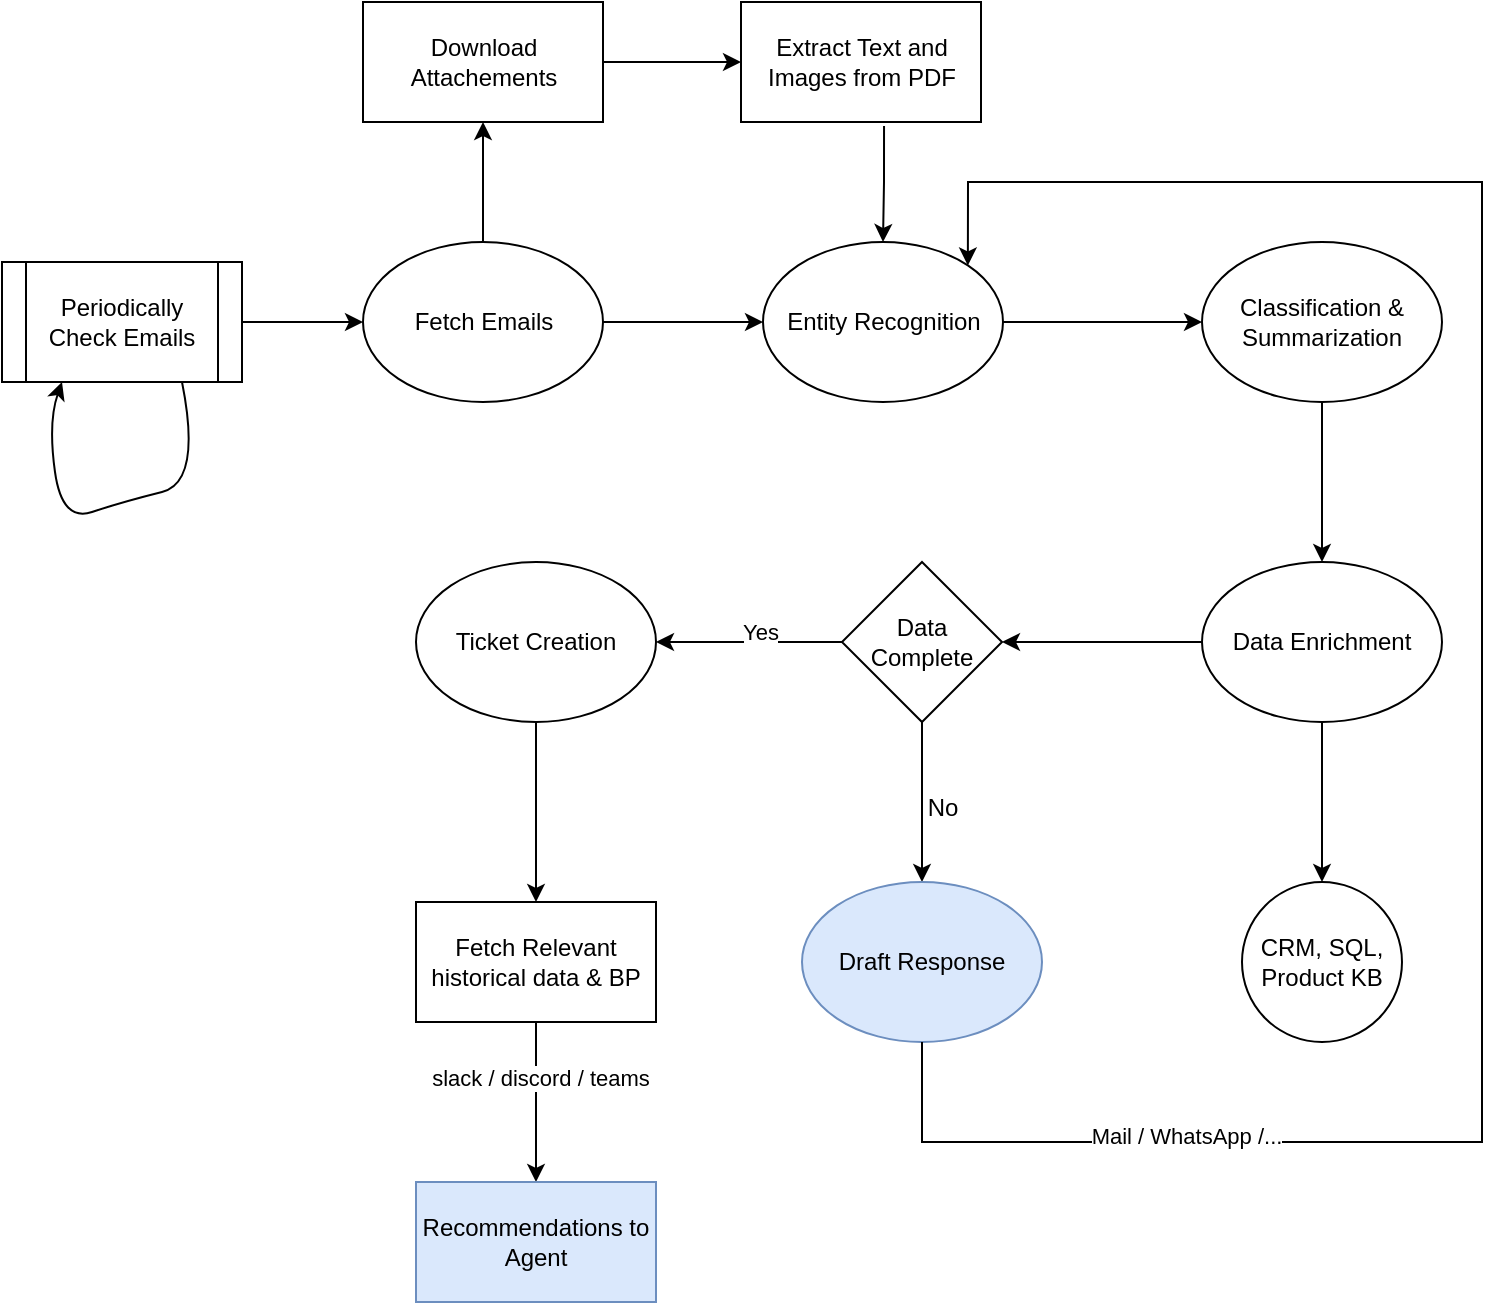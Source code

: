 <mxfile version="24.4.4" type="github">
  <diagram name="Page-1" id="JIRIjCkc2eHKuGLTyx-l">
    <mxGraphModel dx="1434" dy="-1564" grid="1" gridSize="10" guides="1" tooltips="1" connect="1" arrows="1" fold="1" page="1" pageScale="1" pageWidth="827" pageHeight="1169" math="0" shadow="0">
      <root>
        <mxCell id="0" />
        <mxCell id="1" parent="0" />
        <mxCell id="0ipz06AKfEBxF18oT8nj-1" value="" style="edgeStyle=orthogonalEdgeStyle;rounded=0;orthogonalLoop=1;jettySize=auto;html=1;exitX=1;exitY=0.5;exitDx=0;exitDy=0;" edge="1" parent="1" source="0ipz06AKfEBxF18oT8nj-19" target="0ipz06AKfEBxF18oT8nj-6">
          <mxGeometry relative="1" as="geometry" />
        </mxCell>
        <mxCell id="0ipz06AKfEBxF18oT8nj-2" value="" style="edgeStyle=orthogonalEdgeStyle;rounded=0;orthogonalLoop=1;jettySize=auto;html=1;" edge="1" parent="1" source="0ipz06AKfEBxF18oT8nj-3" target="0ipz06AKfEBxF18oT8nj-31">
          <mxGeometry relative="1" as="geometry" />
        </mxCell>
        <mxCell id="0ipz06AKfEBxF18oT8nj-3" value="Ticket Creation" style="ellipse;whiteSpace=wrap;html=1;" vertex="1" parent="1">
          <mxGeometry x="237" y="2640" width="120" height="80" as="geometry" />
        </mxCell>
        <mxCell id="0ipz06AKfEBxF18oT8nj-4" value="" style="edgeStyle=orthogonalEdgeStyle;rounded=0;orthogonalLoop=1;jettySize=auto;html=1;" edge="1" parent="1" source="0ipz06AKfEBxF18oT8nj-6" target="0ipz06AKfEBxF18oT8nj-8">
          <mxGeometry relative="1" as="geometry" />
        </mxCell>
        <mxCell id="0ipz06AKfEBxF18oT8nj-5" value="" style="edgeStyle=orthogonalEdgeStyle;rounded=0;orthogonalLoop=1;jettySize=auto;html=1;" edge="1" parent="1" source="0ipz06AKfEBxF18oT8nj-6" target="0ipz06AKfEBxF18oT8nj-21">
          <mxGeometry relative="1" as="geometry" />
        </mxCell>
        <mxCell id="0ipz06AKfEBxF18oT8nj-6" value="Fetch Emails" style="ellipse;whiteSpace=wrap;html=1;" vertex="1" parent="1">
          <mxGeometry x="210.5" y="2480" width="120" height="80" as="geometry" />
        </mxCell>
        <mxCell id="0ipz06AKfEBxF18oT8nj-7" value="" style="edgeStyle=orthogonalEdgeStyle;rounded=0;orthogonalLoop=1;jettySize=auto;html=1;" edge="1" parent="1" source="0ipz06AKfEBxF18oT8nj-8" target="0ipz06AKfEBxF18oT8nj-10">
          <mxGeometry relative="1" as="geometry" />
        </mxCell>
        <mxCell id="0ipz06AKfEBxF18oT8nj-8" value="Entity Recognition" style="ellipse;whiteSpace=wrap;html=1;" vertex="1" parent="1">
          <mxGeometry x="410.5" y="2480" width="120" height="80" as="geometry" />
        </mxCell>
        <mxCell id="0ipz06AKfEBxF18oT8nj-9" value="" style="edgeStyle=orthogonalEdgeStyle;rounded=0;orthogonalLoop=1;jettySize=auto;html=1;" edge="1" parent="1" source="0ipz06AKfEBxF18oT8nj-10" target="0ipz06AKfEBxF18oT8nj-14">
          <mxGeometry relative="1" as="geometry" />
        </mxCell>
        <mxCell id="0ipz06AKfEBxF18oT8nj-10" value="Classification &amp;amp; Summarization" style="ellipse;whiteSpace=wrap;html=1;" vertex="1" parent="1">
          <mxGeometry x="630" y="2480" width="120" height="80" as="geometry" />
        </mxCell>
        <mxCell id="0ipz06AKfEBxF18oT8nj-11" value="" style="edgeStyle=orthogonalEdgeStyle;rounded=0;orthogonalLoop=1;jettySize=auto;html=1;exitX=0.5;exitY=1;exitDx=0;exitDy=0;" edge="1" parent="1" source="0ipz06AKfEBxF18oT8nj-17" target="0ipz06AKfEBxF18oT8nj-15">
          <mxGeometry relative="1" as="geometry" />
        </mxCell>
        <mxCell id="0ipz06AKfEBxF18oT8nj-12" value="" style="edgeStyle=orthogonalEdgeStyle;rounded=0;orthogonalLoop=1;jettySize=auto;html=1;" edge="1" parent="1" source="0ipz06AKfEBxF18oT8nj-14" target="0ipz06AKfEBxF18oT8nj-17">
          <mxGeometry relative="1" as="geometry" />
        </mxCell>
        <mxCell id="0ipz06AKfEBxF18oT8nj-13" value="" style="edgeStyle=orthogonalEdgeStyle;rounded=0;orthogonalLoop=1;jettySize=auto;html=1;" edge="1" parent="1" source="0ipz06AKfEBxF18oT8nj-14" target="0ipz06AKfEBxF18oT8nj-24">
          <mxGeometry relative="1" as="geometry" />
        </mxCell>
        <mxCell id="0ipz06AKfEBxF18oT8nj-14" value="Data Enrichment" style="ellipse;whiteSpace=wrap;html=1;" vertex="1" parent="1">
          <mxGeometry x="630" y="2640" width="120" height="80" as="geometry" />
        </mxCell>
        <mxCell id="0ipz06AKfEBxF18oT8nj-15" value="Draft Response" style="ellipse;whiteSpace=wrap;html=1;fillColor=#dae8fc;strokeColor=#6c8ebf;" vertex="1" parent="1">
          <mxGeometry x="430" y="2800" width="120" height="80" as="geometry" />
        </mxCell>
        <mxCell id="0ipz06AKfEBxF18oT8nj-16" value="" style="curved=1;endArrow=classic;html=1;rounded=0;exitX=0.75;exitY=1;exitDx=0;exitDy=0;entryX=0.25;entryY=1;entryDx=0;entryDy=0;" edge="1" parent="1" source="0ipz06AKfEBxF18oT8nj-19" target="0ipz06AKfEBxF18oT8nj-19">
          <mxGeometry width="50" height="50" relative="1" as="geometry">
            <mxPoint x="200" y="2730" as="sourcePoint" />
            <mxPoint x="80" y="2580" as="targetPoint" />
            <Array as="points">
              <mxPoint x="130" y="2600" />
              <mxPoint x="90" y="2610" />
              <mxPoint x="60" y="2620" />
              <mxPoint x="53" y="2570" />
            </Array>
          </mxGeometry>
        </mxCell>
        <mxCell id="0ipz06AKfEBxF18oT8nj-17" value="Data Complete" style="rhombus;whiteSpace=wrap;html=1;" vertex="1" parent="1">
          <mxGeometry x="450" y="2640" width="80" height="80" as="geometry" />
        </mxCell>
        <mxCell id="0ipz06AKfEBxF18oT8nj-18" value="No" style="text;html=1;align=center;verticalAlign=middle;resizable=0;points=[];autosize=1;strokeColor=none;fillColor=none;" vertex="1" parent="1">
          <mxGeometry x="480" y="2748" width="40" height="30" as="geometry" />
        </mxCell>
        <mxCell id="0ipz06AKfEBxF18oT8nj-19" value="Periodically Check Emails" style="shape=process;whiteSpace=wrap;html=1;backgroundOutline=1;" vertex="1" parent="1">
          <mxGeometry x="30" y="2490" width="120" height="60" as="geometry" />
        </mxCell>
        <mxCell id="0ipz06AKfEBxF18oT8nj-20" value="" style="edgeStyle=orthogonalEdgeStyle;rounded=0;orthogonalLoop=1;jettySize=auto;html=1;" edge="1" parent="1" source="0ipz06AKfEBxF18oT8nj-21" target="0ipz06AKfEBxF18oT8nj-22">
          <mxGeometry relative="1" as="geometry" />
        </mxCell>
        <mxCell id="0ipz06AKfEBxF18oT8nj-21" value="Download Attachements" style="whiteSpace=wrap;html=1;" vertex="1" parent="1">
          <mxGeometry x="210.5" y="2360" width="120" height="60" as="geometry" />
        </mxCell>
        <mxCell id="0ipz06AKfEBxF18oT8nj-22" value="Extract Text and Images from PDF" style="whiteSpace=wrap;html=1;" vertex="1" parent="1">
          <mxGeometry x="399.5" y="2360" width="120" height="60" as="geometry" />
        </mxCell>
        <mxCell id="0ipz06AKfEBxF18oT8nj-23" value="" style="edgeStyle=orthogonalEdgeStyle;rounded=0;orthogonalLoop=1;jettySize=auto;html=1;exitX=0.596;exitY=1.033;exitDx=0;exitDy=0;exitPerimeter=0;" edge="1" parent="1" source="0ipz06AKfEBxF18oT8nj-22" target="0ipz06AKfEBxF18oT8nj-8">
          <mxGeometry relative="1" as="geometry">
            <mxPoint x="281" y="2490" as="sourcePoint" />
            <mxPoint x="281" y="2430" as="targetPoint" />
          </mxGeometry>
        </mxCell>
        <mxCell id="0ipz06AKfEBxF18oT8nj-24" value="CRM, SQL, Product KB" style="ellipse;whiteSpace=wrap;html=1;" vertex="1" parent="1">
          <mxGeometry x="650" y="2800" width="80" height="80" as="geometry" />
        </mxCell>
        <mxCell id="0ipz06AKfEBxF18oT8nj-25" value="" style="edgeStyle=orthogonalEdgeStyle;rounded=0;orthogonalLoop=1;jettySize=auto;html=1;exitX=0;exitY=0.5;exitDx=0;exitDy=0;entryX=1;entryY=0.5;entryDx=0;entryDy=0;" edge="1" parent="1" source="0ipz06AKfEBxF18oT8nj-17" target="0ipz06AKfEBxF18oT8nj-3">
          <mxGeometry relative="1" as="geometry">
            <mxPoint x="640" y="2690" as="sourcePoint" />
            <mxPoint x="540" y="2690" as="targetPoint" />
          </mxGeometry>
        </mxCell>
        <mxCell id="0ipz06AKfEBxF18oT8nj-26" value="Yes" style="edgeLabel;html=1;align=center;verticalAlign=middle;resizable=0;points=[];" vertex="1" connectable="0" parent="0ipz06AKfEBxF18oT8nj-25">
          <mxGeometry x="-0.118" y="-5" relative="1" as="geometry">
            <mxPoint as="offset" />
          </mxGeometry>
        </mxCell>
        <mxCell id="0ipz06AKfEBxF18oT8nj-27" value="" style="endArrow=classic;html=1;rounded=0;exitX=0.5;exitY=1;exitDx=0;exitDy=0;entryX=1;entryY=0;entryDx=0;entryDy=0;" edge="1" parent="1" source="0ipz06AKfEBxF18oT8nj-15" target="0ipz06AKfEBxF18oT8nj-8">
          <mxGeometry width="50" height="50" relative="1" as="geometry">
            <mxPoint x="520" y="2980" as="sourcePoint" />
            <mxPoint x="570" y="2930" as="targetPoint" />
            <Array as="points">
              <mxPoint x="490" y="2930" />
              <mxPoint x="770" y="2930" />
              <mxPoint x="770" y="2690" />
              <mxPoint x="770" y="2450" />
              <mxPoint x="513" y="2450" />
            </Array>
          </mxGeometry>
        </mxCell>
        <mxCell id="0ipz06AKfEBxF18oT8nj-28" value="Mail / WhatsApp /..." style="edgeLabel;html=1;align=center;verticalAlign=middle;resizable=0;points=[];" vertex="1" connectable="0" parent="0ipz06AKfEBxF18oT8nj-27">
          <mxGeometry x="-0.672" y="3" relative="1" as="geometry">
            <mxPoint as="offset" />
          </mxGeometry>
        </mxCell>
        <mxCell id="0ipz06AKfEBxF18oT8nj-29" value="" style="edgeStyle=orthogonalEdgeStyle;rounded=0;orthogonalLoop=1;jettySize=auto;html=1;" edge="1" parent="1" source="0ipz06AKfEBxF18oT8nj-31" target="0ipz06AKfEBxF18oT8nj-32">
          <mxGeometry relative="1" as="geometry" />
        </mxCell>
        <mxCell id="0ipz06AKfEBxF18oT8nj-30" value="slack / discord / teams" style="edgeLabel;html=1;align=center;verticalAlign=middle;resizable=0;points=[];" vertex="1" connectable="0" parent="0ipz06AKfEBxF18oT8nj-29">
          <mxGeometry x="-0.3" y="2" relative="1" as="geometry">
            <mxPoint as="offset" />
          </mxGeometry>
        </mxCell>
        <mxCell id="0ipz06AKfEBxF18oT8nj-31" value="Fetch Relevant historical data &amp;amp; BP" style="whiteSpace=wrap;html=1;" vertex="1" parent="1">
          <mxGeometry x="237" y="2810" width="120" height="60" as="geometry" />
        </mxCell>
        <mxCell id="0ipz06AKfEBxF18oT8nj-32" value="Recommendations to Agent" style="whiteSpace=wrap;html=1;fillColor=#dae8fc;strokeColor=#6c8ebf;" vertex="1" parent="1">
          <mxGeometry x="237" y="2950" width="120" height="60" as="geometry" />
        </mxCell>
      </root>
    </mxGraphModel>
  </diagram>
</mxfile>
